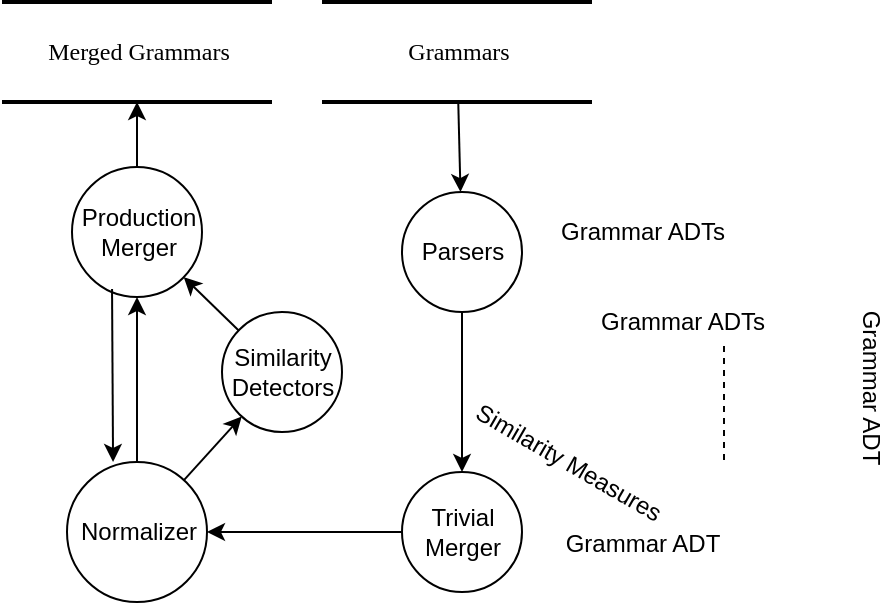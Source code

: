 <mxfile pages="1" version="11.2.4" type="device"><diagram name="Page-1" id="b520641d-4fe3-3701-9064-5fc419738815"><mxGraphModel dx="1422" dy="826" grid="1" gridSize="10" guides="1" tooltips="1" connect="1" arrows="1" fold="1" page="1" pageScale="1" pageWidth="1100" pageHeight="850" background="#ffffff" math="0" shadow="0"><root><mxCell id="0"/><mxCell id="1" parent="0"/><mxCell id="hOaU1wbVrQwGOwcwYK5V-4" value="" style="endArrow=none;html=1;strokeColor=#030303;entryX=0.71;entryY=1.15;entryDx=0;entryDy=0;entryPerimeter=0;endSize=0;startSize=0;rounded=1;dashed=1;" parent="1" edge="1"><mxGeometry width="50" height="50" relative="1" as="geometry"><mxPoint x="501" y="309" as="sourcePoint"/><mxPoint x="501" y="252" as="targetPoint"/><Array as="points"/></mxGeometry></mxCell><mxCell id="2debaab0fafb2da2-10" value="Grammars" style="html=1;rounded=0;shadow=0;comic=0;labelBackgroundColor=none;strokeColor=#000000;strokeWidth=2;fillColor=#FFFFFF;fontFamily=Verdana;fontSize=12;fontColor=#000000;align=center;shape=mxgraph.ios7ui.horLines;" parent="1" vertex="1"><mxGeometry x="300" y="80" width="135" height="50" as="geometry"/></mxCell><mxCell id="21ea969265ad0168-30" value="Merged Grammars" style="html=1;rounded=0;shadow=0;comic=0;labelBackgroundColor=none;strokeColor=#000000;strokeWidth=2;fillColor=#FFFFFF;fontFamily=Verdana;fontSize=12;fontColor=#000000;align=center;shape=mxgraph.ios7ui.horLines;" parent="1" vertex="1"><mxGeometry x="140" y="80" width="135" height="50" as="geometry"/></mxCell><mxCell id="21ea969265ad0168-36" style="edgeStyle=orthogonalEdgeStyle;html=1;labelBackgroundColor=none;startFill=0;startSize=8;endFill=1;endSize=8;fontFamily=Verdana;fontSize=12;" parent="1" edge="1"><mxGeometry relative="1" as="geometry"><mxPoint x="240" y="184" as="sourcePoint"/></mxGeometry></mxCell><mxCell id="21ea969265ad0168-37" style="edgeStyle=orthogonalEdgeStyle;html=1;labelBackgroundColor=none;startFill=0;startSize=8;endFill=1;endSize=8;fontFamily=Verdana;fontSize=12;" parent="1" edge="1"><mxGeometry relative="1" as="geometry"><mxPoint x="640" y="570" as="sourcePoint"/></mxGeometry></mxCell><mxCell id="21ea969265ad0168-38" style="edgeStyle=orthogonalEdgeStyle;html=1;labelBackgroundColor=none;startFill=0;startSize=8;endFill=1;endSize=8;fontFamily=Verdana;fontSize=12;" parent="1" edge="1"><mxGeometry relative="1" as="geometry"><mxPoint x="640" y="204" as="sourcePoint"/></mxGeometry></mxCell><mxCell id="21ea969265ad0168-39" style="edgeStyle=orthogonalEdgeStyle;html=1;entryX=0;entryY=0.5;labelBackgroundColor=none;startFill=0;startSize=8;endFill=1;endSize=8;fontFamily=Verdana;fontSize=12;exitX=1;exitY=0.5;" parent="1" edge="1"><mxGeometry relative="1" as="geometry"><Array as="points"/><mxPoint x="320" y="139" as="sourcePoint"/></mxGeometry></mxCell><mxCell id="21ea969265ad0168-40" style="edgeStyle=orthogonalEdgeStyle;html=1;exitX=0;exitY=0.5;entryX=1;entryY=0.5;labelBackgroundColor=none;startFill=0;startSize=8;endFill=1;endSize=8;fontFamily=Verdana;fontSize=12;" parent="1" edge="1"><mxGeometry relative="1" as="geometry"><mxPoint x="320" y="113" as="targetPoint"/></mxGeometry></mxCell><mxCell id="21ea969265ad0168-41" style="edgeStyle=orthogonalEdgeStyle;html=1;exitX=1;exitY=0.5;entryX=0;entryY=0.5;labelBackgroundColor=none;startFill=0;startSize=8;endFill=1;endSize=8;fontFamily=Verdana;fontSize=12;" parent="1" edge="1"><mxGeometry relative="1" as="geometry"><mxPoint x="320" y="165" as="sourcePoint"/></mxGeometry></mxCell><mxCell id="kMLTDlUWLe2bjPtw59CC-9" style="edgeStyle=orthogonalEdgeStyle;rounded=0;orthogonalLoop=1;jettySize=auto;html=1;exitX=0.5;exitY=1;exitDx=0;exitDy=0;" parent="1" source="kMLTDlUWLe2bjPtw59CC-1" target="kMLTDlUWLe2bjPtw59CC-2" edge="1"><mxGeometry relative="1" as="geometry"/></mxCell><mxCell id="kMLTDlUWLe2bjPtw59CC-1" value="Parsers" style="shape=ellipse;html=1;dashed=0;whitespace=wrap;aspect=fixed;perimeter=ellipsePerimeter;" parent="1" vertex="1"><mxGeometry x="340" y="175" width="60" height="60" as="geometry"/></mxCell><mxCell id="kMLTDlUWLe2bjPtw59CC-10" style="edgeStyle=orthogonalEdgeStyle;rounded=0;orthogonalLoop=1;jettySize=auto;html=1;exitX=0;exitY=0.5;exitDx=0;exitDy=0;entryX=1;entryY=0.5;entryDx=0;entryDy=0;" parent="1" source="kMLTDlUWLe2bjPtw59CC-2" target="kMLTDlUWLe2bjPtw59CC-3" edge="1"><mxGeometry relative="1" as="geometry"/></mxCell><mxCell id="kMLTDlUWLe2bjPtw59CC-2" value="Trivial&lt;br&gt;Merger" style="shape=ellipse;html=1;dashed=0;whitespace=wrap;aspect=fixed;perimeter=ellipsePerimeter;" parent="1" vertex="1"><mxGeometry x="340" y="315" width="60" height="60" as="geometry"/></mxCell><mxCell id="kMLTDlUWLe2bjPtw59CC-12" style="edgeStyle=orthogonalEdgeStyle;rounded=0;orthogonalLoop=1;jettySize=auto;html=1;exitX=0.5;exitY=0;exitDx=0;exitDy=0;" parent="1" source="kMLTDlUWLe2bjPtw59CC-3" target="kMLTDlUWLe2bjPtw59CC-5" edge="1"><mxGeometry relative="1" as="geometry"/></mxCell><mxCell id="kMLTDlUWLe2bjPtw59CC-3" value="Normalizer" style="shape=ellipse;html=1;dashed=0;whitespace=wrap;aspect=fixed;perimeter=ellipsePerimeter;" parent="1" vertex="1"><mxGeometry x="172.5" y="310" width="70" height="70" as="geometry"/></mxCell><mxCell id="kMLTDlUWLe2bjPtw59CC-4" value="Similarity&lt;br&gt;Detectors" style="shape=ellipse;html=1;dashed=0;whitespace=wrap;aspect=fixed;perimeter=ellipsePerimeter;" parent="1" vertex="1"><mxGeometry x="250" y="235" width="60" height="60" as="geometry"/></mxCell><mxCell id="kMLTDlUWLe2bjPtw59CC-14" style="edgeStyle=orthogonalEdgeStyle;rounded=0;orthogonalLoop=1;jettySize=auto;html=1;" parent="1" source="kMLTDlUWLe2bjPtw59CC-5" target="21ea969265ad0168-30" edge="1"><mxGeometry relative="1" as="geometry"/></mxCell><mxCell id="kMLTDlUWLe2bjPtw59CC-5" value="Production&lt;br&gt;Merger" style="shape=ellipse;html=1;dashed=0;whitespace=wrap;aspect=fixed;perimeter=ellipsePerimeter;" parent="1" vertex="1"><mxGeometry x="175" y="162.5" width="65" height="65" as="geometry"/></mxCell><mxCell id="kMLTDlUWLe2bjPtw59CC-8" value="" style="endArrow=classic;html=1;" parent="1" source="2debaab0fafb2da2-10" target="kMLTDlUWLe2bjPtw59CC-1" edge="1"><mxGeometry width="50" height="50" relative="1" as="geometry"><mxPoint x="270" y="230" as="sourcePoint"/><mxPoint x="160" y="400" as="targetPoint"/></mxGeometry></mxCell><mxCell id="kMLTDlUWLe2bjPtw59CC-15" value="" style="endArrow=classic;html=1;" parent="1" source="kMLTDlUWLe2bjPtw59CC-3" target="kMLTDlUWLe2bjPtw59CC-4" edge="1"><mxGeometry width="50" height="50" relative="1" as="geometry"><mxPoint x="440" y="350" as="sourcePoint"/><mxPoint x="160" y="400" as="targetPoint"/></mxGeometry></mxCell><mxCell id="kMLTDlUWLe2bjPtw59CC-16" value="" style="endArrow=classic;html=1;" parent="1" source="kMLTDlUWLe2bjPtw59CC-4" target="kMLTDlUWLe2bjPtw59CC-5" edge="1"><mxGeometry width="50" height="50" relative="1" as="geometry"><mxPoint x="110" y="450" as="sourcePoint"/><mxPoint x="160" y="400" as="targetPoint"/></mxGeometry></mxCell><mxCell id="kMLTDlUWLe2bjPtw59CC-17" value="" style="endArrow=classic;html=1;entryX=0.329;entryY=0;entryDx=0;entryDy=0;entryPerimeter=0;exitX=0.308;exitY=0.938;exitDx=0;exitDy=0;exitPerimeter=0;" parent="1" target="kMLTDlUWLe2bjPtw59CC-3" edge="1" source="kMLTDlUWLe2bjPtw59CC-5"><mxGeometry width="50" height="50" relative="1" as="geometry"><mxPoint x="397" y="360" as="sourcePoint"/><mxPoint x="513.47" y="359.98" as="targetPoint"/></mxGeometry></mxCell><mxCell id="kMLTDlUWLe2bjPtw59CC-20" value="Grammar ADTs" style="text;html=1;resizable=0;autosize=1;align=center;verticalAlign=middle;points=[];fillColor=none;strokeColor=none;rounded=0;" parent="1" vertex="1"><mxGeometry x="410" y="185" width="100" height="20" as="geometry"/></mxCell><mxCell id="kMLTDlUWLe2bjPtw59CC-24" value="Similarity Measures" style="text;html=1;resizable=0;autosize=1;align=center;verticalAlign=middle;points=[];fillColor=none;strokeColor=none;rounded=0;rotation=30;" parent="1" vertex="1"><mxGeometry x="362.5" y="300" width="120" height="20" as="geometry"/></mxCell><mxCell id="hOaU1wbVrQwGOwcwYK5V-1" value="Grammar ADT" style="text;html=1;resizable=0;autosize=1;align=center;verticalAlign=middle;points=[];fillColor=none;strokeColor=none;rounded=0;rotation=90;" parent="1" vertex="1"><mxGeometry x="530" y="262.5" width="90" height="20" as="geometry"/></mxCell><mxCell id="hOaU1wbVrQwGOwcwYK5V-2" value="Grammar ADT" style="text;html=1;resizable=0;autosize=1;align=center;verticalAlign=middle;points=[];fillColor=none;strokeColor=none;rounded=0;rotation=0;" parent="1" vertex="1"><mxGeometry x="415" y="341" width="90" height="20" as="geometry"/></mxCell><mxCell id="hOaU1wbVrQwGOwcwYK5V-3" value="Grammar ADTs" style="text;html=1;resizable=0;autosize=1;align=center;verticalAlign=middle;points=[];fillColor=none;strokeColor=none;rounded=0;" parent="1" vertex="1"><mxGeometry x="430" y="230" width="100" height="20" as="geometry"/></mxCell></root></mxGraphModel></diagram></mxfile>